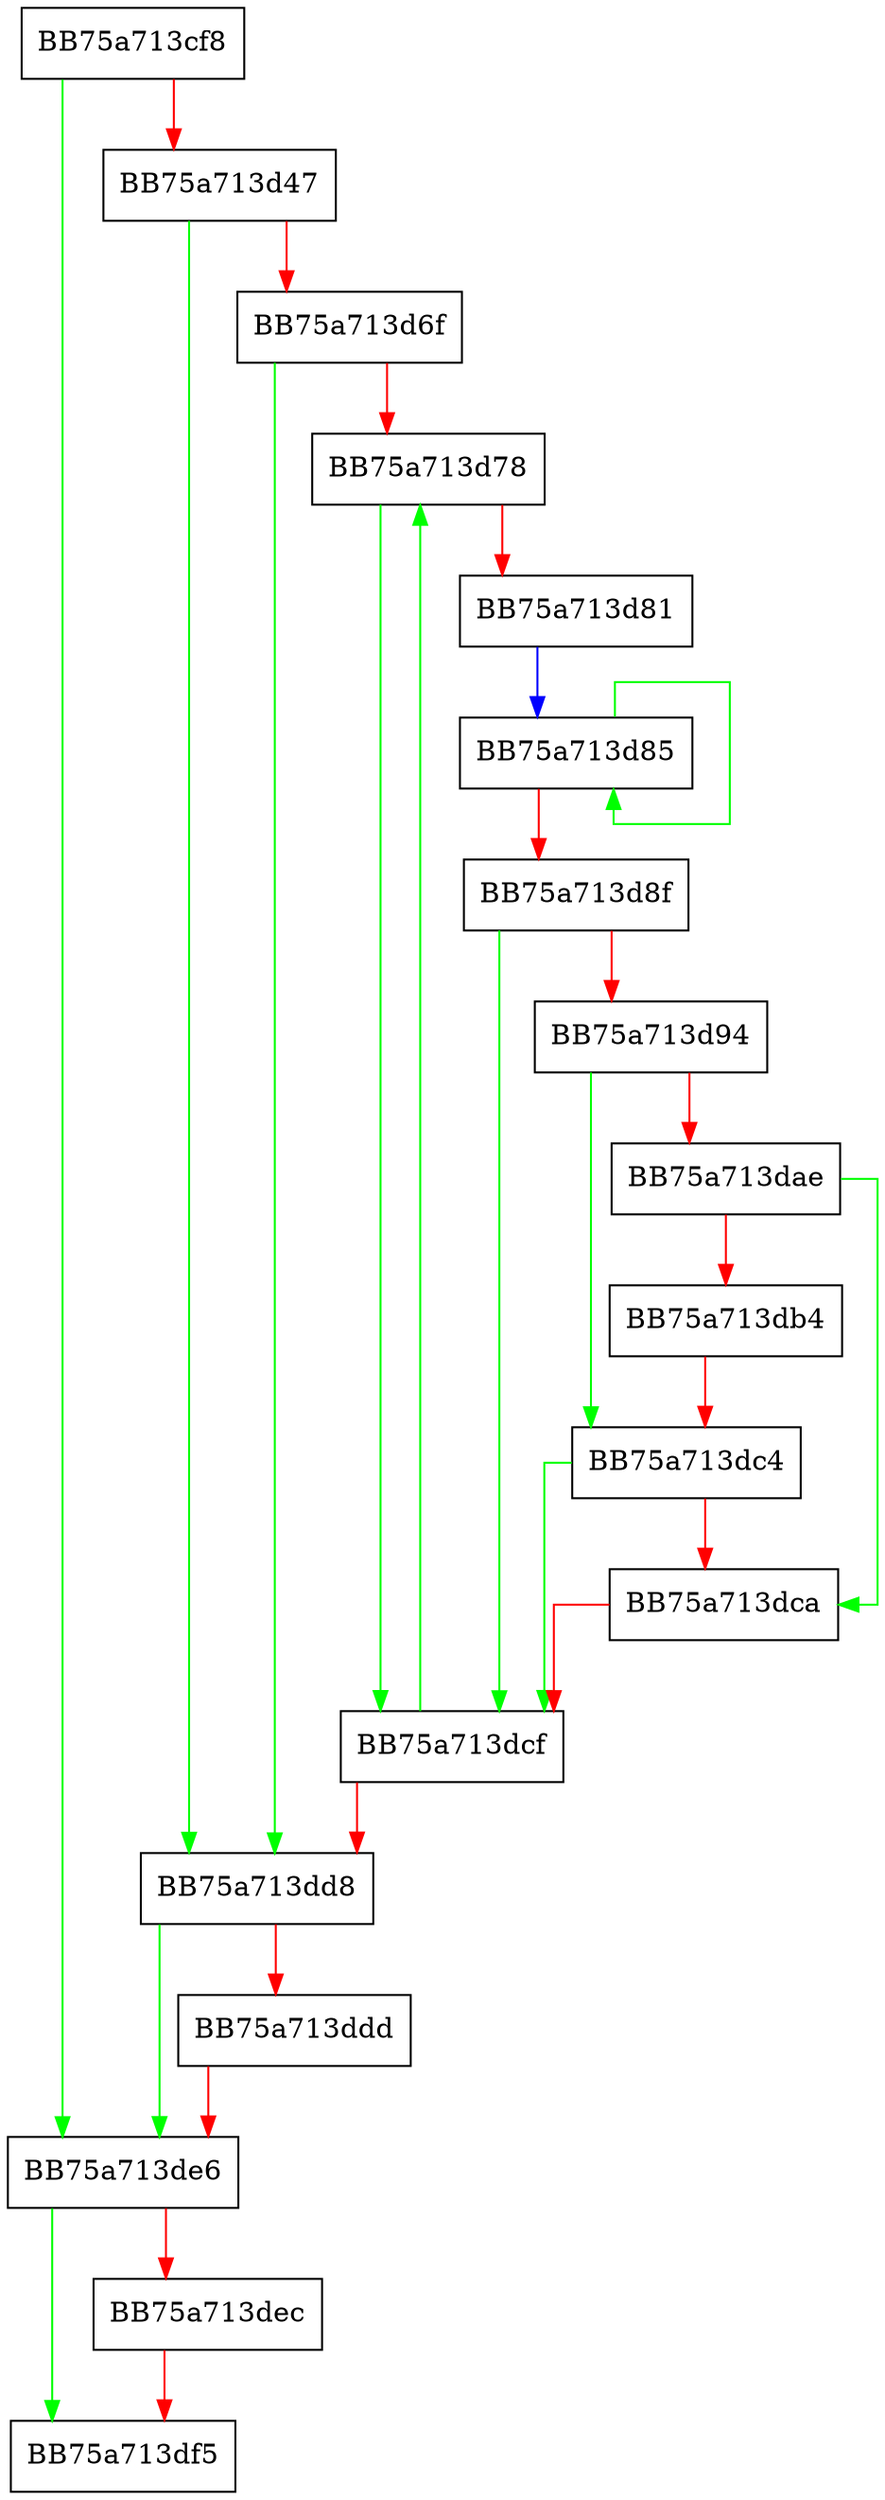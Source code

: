 digraph ConfigQuery {
  node [shape="box"];
  graph [splines=ortho];
  BB75a713cf8 -> BB75a713de6 [color="green"];
  BB75a713cf8 -> BB75a713d47 [color="red"];
  BB75a713d47 -> BB75a713dd8 [color="green"];
  BB75a713d47 -> BB75a713d6f [color="red"];
  BB75a713d6f -> BB75a713dd8 [color="green"];
  BB75a713d6f -> BB75a713d78 [color="red"];
  BB75a713d78 -> BB75a713dcf [color="green"];
  BB75a713d78 -> BB75a713d81 [color="red"];
  BB75a713d81 -> BB75a713d85 [color="blue"];
  BB75a713d85 -> BB75a713d85 [color="green"];
  BB75a713d85 -> BB75a713d8f [color="red"];
  BB75a713d8f -> BB75a713dcf [color="green"];
  BB75a713d8f -> BB75a713d94 [color="red"];
  BB75a713d94 -> BB75a713dc4 [color="green"];
  BB75a713d94 -> BB75a713dae [color="red"];
  BB75a713dae -> BB75a713dca [color="green"];
  BB75a713dae -> BB75a713db4 [color="red"];
  BB75a713db4 -> BB75a713dc4 [color="red"];
  BB75a713dc4 -> BB75a713dcf [color="green"];
  BB75a713dc4 -> BB75a713dca [color="red"];
  BB75a713dca -> BB75a713dcf [color="red"];
  BB75a713dcf -> BB75a713d78 [color="green"];
  BB75a713dcf -> BB75a713dd8 [color="red"];
  BB75a713dd8 -> BB75a713de6 [color="green"];
  BB75a713dd8 -> BB75a713ddd [color="red"];
  BB75a713ddd -> BB75a713de6 [color="red"];
  BB75a713de6 -> BB75a713df5 [color="green"];
  BB75a713de6 -> BB75a713dec [color="red"];
  BB75a713dec -> BB75a713df5 [color="red"];
}